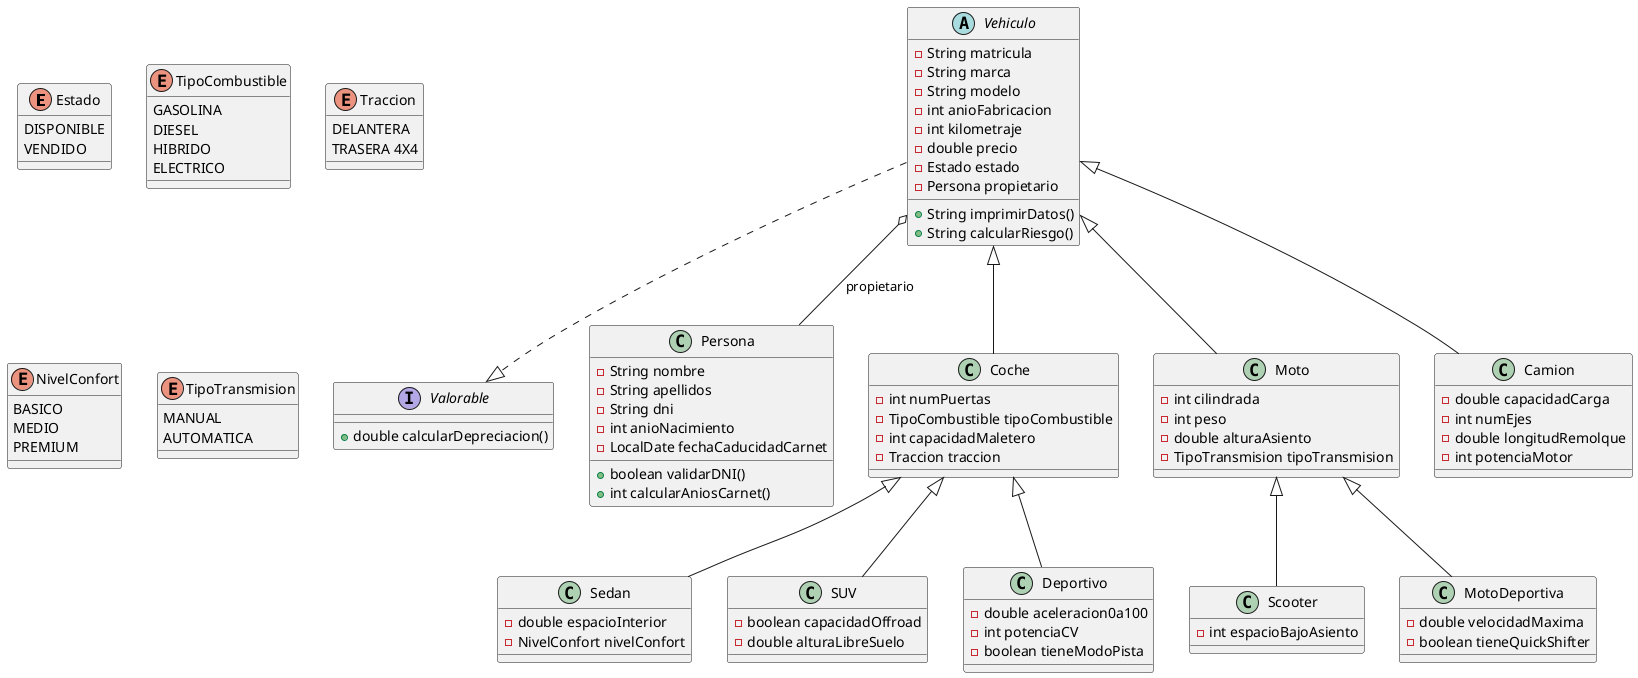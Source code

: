 @startuml

' === Enumeraciones ===
enum Estado {
DISPONIBLE
VENDIDO
}

enum TipoCombustible {
GASOLINA
DIESEL
HIBRIDO
ELECTRICO
}

enum Traccion {
DELANTERA
TRASERA 4X4
}

enum NivelConfort{
BASICO
MEDIO
PREMIUM
}

enum TipoTransmision{
MANUAL
AUTOMATICA
}

' ===Interfaz===
interface Valorable {
+double calcularDepreciacion()
}

' === Clase Persona ===
class Persona {
  -String nombre
  -String apellidos
  -String dni
  -int anioNacimiento
  -LocalDate fechaCaducidadCarnet

  +boolean validarDNI()
  +int calcularAniosCarnet()
}

' === Clase abstracta Vehiculo ===
abstract class Vehiculo {
  -String matricula
  -String marca
  -String modelo
  -int anioFabricacion
  -int kilometraje
  -double precio
  -Estado estado
  -Persona propietario

  +String imprimirDatos()
  +String calcularRiesgo()
}

' === Clase Coche ===
class Coche {
  -int numPuertas
  -TipoCombustible tipoCombustible
  -int capacidadMaletero
  -Traccion traccion
}

' === Subtipos de Coche ===
class Sedan {
  -double espacioInterior
  -NivelConfort nivelConfort
}

class SUV {
  -boolean capacidadOffroad
  -double alturaLibreSuelo
}

class Deportivo {
  -double aceleracion0a100
  -int potenciaCV
  -boolean tieneModoPista
}

' === Clase Moto y subtipos ===
class Moto {
  -int cilindrada
  -int peso
  -double alturaAsiento
  -TipoTransmision tipoTransmision
}

class Scooter {
  -int espacioBajoAsiento
}

class MotoDeportiva {
  -double velocidadMaxima
  -boolean tieneQuickShifter
}

' === Clase Camion ===
class Camion {
  -double capacidadCarga
  -int numEjes
  -double longitudRemolque
  -int potenciaMotor
}

Vehiculo <|-- Camion

Vehiculo <|-- Moto
Moto <|-- Scooter
Moto <|-- MotoDeportiva

Coche <|-- Sedan
Coche <|-- SUV
Coche <|-- Deportivo

Vehiculo <|-- Coche

Vehiculo ..|> Valorable

Vehiculo o-- Persona : propietario



@enduml